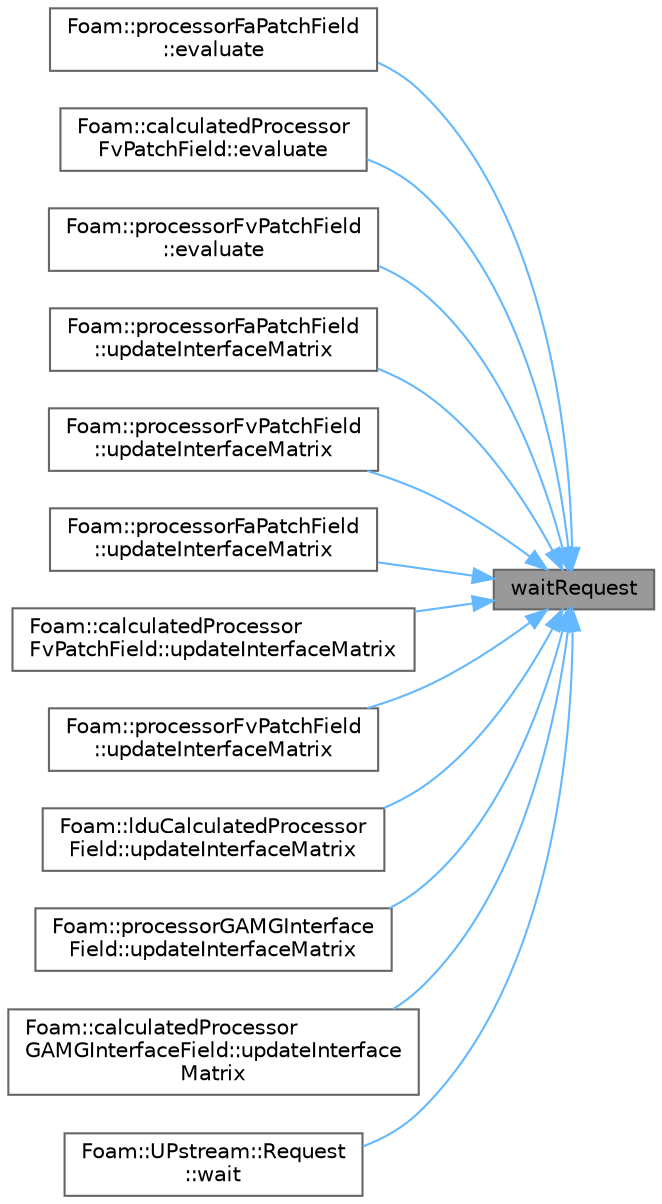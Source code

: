 digraph "waitRequest"
{
 // LATEX_PDF_SIZE
  bgcolor="transparent";
  edge [fontname=Helvetica,fontsize=10,labelfontname=Helvetica,labelfontsize=10];
  node [fontname=Helvetica,fontsize=10,shape=box,height=0.2,width=0.4];
  rankdir="RL";
  Node1 [id="Node000001",label="waitRequest",height=0.2,width=0.4,color="gray40", fillcolor="grey60", style="filled", fontcolor="black",tooltip=" "];
  Node1 -> Node2 [id="edge1_Node000001_Node000002",dir="back",color="steelblue1",style="solid",tooltip=" "];
  Node2 [id="Node000002",label="Foam::processorFaPatchField\l::evaluate",height=0.2,width=0.4,color="grey40", fillcolor="white", style="filled",URL="$classFoam_1_1processorFaPatchField.html#ab9de8baa38a38ec4603e74eb6d5f8f73",tooltip=" "];
  Node1 -> Node3 [id="edge2_Node000001_Node000003",dir="back",color="steelblue1",style="solid",tooltip=" "];
  Node3 [id="Node000003",label="Foam::calculatedProcessor\lFvPatchField::evaluate",height=0.2,width=0.4,color="grey40", fillcolor="white", style="filled",URL="$classFoam_1_1calculatedProcessorFvPatchField.html#ab9de8baa38a38ec4603e74eb6d5f8f73",tooltip=" "];
  Node1 -> Node4 [id="edge3_Node000001_Node000004",dir="back",color="steelblue1",style="solid",tooltip=" "];
  Node4 [id="Node000004",label="Foam::processorFvPatchField\l::evaluate",height=0.2,width=0.4,color="grey40", fillcolor="white", style="filled",URL="$classFoam_1_1processorFvPatchField.html#ab9de8baa38a38ec4603e74eb6d5f8f73",tooltip=" "];
  Node1 -> Node5 [id="edge4_Node000001_Node000005",dir="back",color="steelblue1",style="solid",tooltip=" "];
  Node5 [id="Node000005",label="Foam::processorFaPatchField\l::updateInterfaceMatrix",height=0.2,width=0.4,color="grey40", fillcolor="white", style="filled",URL="$classFoam_1_1processorFaPatchField.html#a41da00895bae8e13f68c2415e2914e03",tooltip=" "];
  Node1 -> Node6 [id="edge5_Node000001_Node000006",dir="back",color="steelblue1",style="solid",tooltip=" "];
  Node6 [id="Node000006",label="Foam::processorFvPatchField\l::updateInterfaceMatrix",height=0.2,width=0.4,color="grey40", fillcolor="white", style="filled",URL="$classFoam_1_1processorFvPatchField.html#af7cb05111de5ee07d15a70b7593aafcc",tooltip=" "];
  Node1 -> Node7 [id="edge6_Node000001_Node000007",dir="back",color="steelblue1",style="solid",tooltip=" "];
  Node7 [id="Node000007",label="Foam::processorFaPatchField\l::updateInterfaceMatrix",height=0.2,width=0.4,color="grey40", fillcolor="white", style="filled",URL="$classFoam_1_1processorFaPatchField.html#a3bd1e31024772fd507dde7a7ca9bacdf",tooltip=" "];
  Node1 -> Node8 [id="edge7_Node000001_Node000008",dir="back",color="steelblue1",style="solid",tooltip=" "];
  Node8 [id="Node000008",label="Foam::calculatedProcessor\lFvPatchField::updateInterfaceMatrix",height=0.2,width=0.4,color="grey40", fillcolor="white", style="filled",URL="$classFoam_1_1calculatedProcessorFvPatchField.html#a3bd1e31024772fd507dde7a7ca9bacdf",tooltip=" "];
  Node1 -> Node9 [id="edge8_Node000001_Node000009",dir="back",color="steelblue1",style="solid",tooltip=" "];
  Node9 [id="Node000009",label="Foam::processorFvPatchField\l::updateInterfaceMatrix",height=0.2,width=0.4,color="grey40", fillcolor="white", style="filled",URL="$classFoam_1_1processorFvPatchField.html#a3bd1e31024772fd507dde7a7ca9bacdf",tooltip=" "];
  Node1 -> Node10 [id="edge9_Node000001_Node000010",dir="back",color="steelblue1",style="solid",tooltip=" "];
  Node10 [id="Node000010",label="Foam::lduCalculatedProcessor\lField::updateInterfaceMatrix",height=0.2,width=0.4,color="grey40", fillcolor="white", style="filled",URL="$classFoam_1_1lduCalculatedProcessorField.html#a3bd1e31024772fd507dde7a7ca9bacdf",tooltip=" "];
  Node1 -> Node11 [id="edge10_Node000001_Node000011",dir="back",color="steelblue1",style="solid",tooltip=" "];
  Node11 [id="Node000011",label="Foam::processorGAMGInterface\lField::updateInterfaceMatrix",height=0.2,width=0.4,color="grey40", fillcolor="white", style="filled",URL="$classFoam_1_1processorGAMGInterfaceField.html#a3bd1e31024772fd507dde7a7ca9bacdf",tooltip=" "];
  Node1 -> Node12 [id="edge11_Node000001_Node000012",dir="back",color="steelblue1",style="solid",tooltip=" "];
  Node12 [id="Node000012",label="Foam::calculatedProcessor\lGAMGInterfaceField::updateInterface\lMatrix",height=0.2,width=0.4,color="grey40", fillcolor="white", style="filled",URL="$classFoam_1_1calculatedProcessorGAMGInterfaceField.html#a3bd1e31024772fd507dde7a7ca9bacdf",tooltip=" "];
  Node1 -> Node13 [id="edge12_Node000001_Node000013",dir="back",color="steelblue1",style="solid",tooltip=" "];
  Node13 [id="Node000013",label="Foam::UPstream::Request\l::wait",height=0.2,width=0.4,color="grey40", fillcolor="white", style="filled",URL="$classFoam_1_1UPstream_1_1Request.html#aa3b21853f890838c88d047d6c2786917",tooltip=" "];
}

